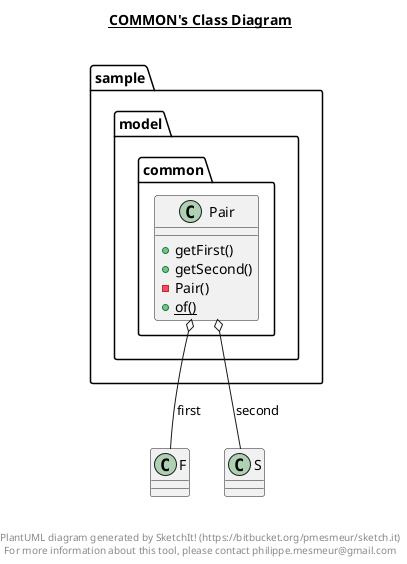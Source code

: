 @startuml

title __COMMON's Class Diagram__\n

  package sample {
    package sample.model.common {
      class Pair {
          + getFirst()
          + getSecond()
          - Pair()
          {static} + of()
      }
    }
  }
  

  Pair o-- F : first
  Pair o-- S : second


right footer


PlantUML diagram generated by SketchIt! (https://bitbucket.org/pmesmeur/sketch.it)
For more information about this tool, please contact philippe.mesmeur@gmail.com
endfooter

@enduml
